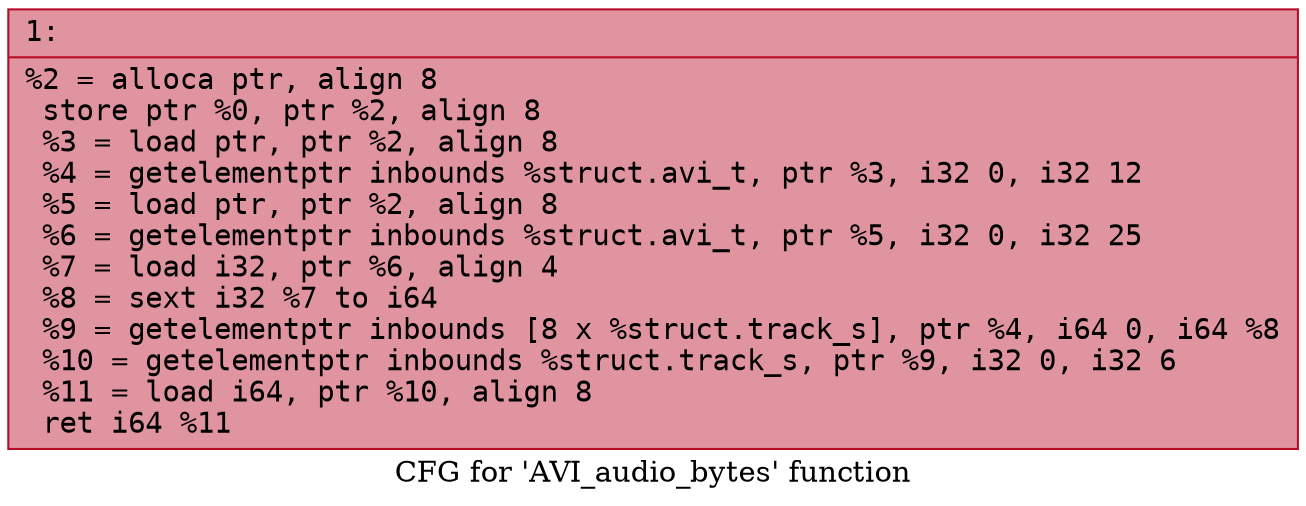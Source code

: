digraph "CFG for 'AVI_audio_bytes' function" {
	label="CFG for 'AVI_audio_bytes' function";

	Node0x600000d404b0 [shape=record,color="#b70d28ff", style=filled, fillcolor="#b70d2870" fontname="Courier",label="{1:\l|  %2 = alloca ptr, align 8\l  store ptr %0, ptr %2, align 8\l  %3 = load ptr, ptr %2, align 8\l  %4 = getelementptr inbounds %struct.avi_t, ptr %3, i32 0, i32 12\l  %5 = load ptr, ptr %2, align 8\l  %6 = getelementptr inbounds %struct.avi_t, ptr %5, i32 0, i32 25\l  %7 = load i32, ptr %6, align 4\l  %8 = sext i32 %7 to i64\l  %9 = getelementptr inbounds [8 x %struct.track_s], ptr %4, i64 0, i64 %8\l  %10 = getelementptr inbounds %struct.track_s, ptr %9, i32 0, i32 6\l  %11 = load i64, ptr %10, align 8\l  ret i64 %11\l}"];
}
